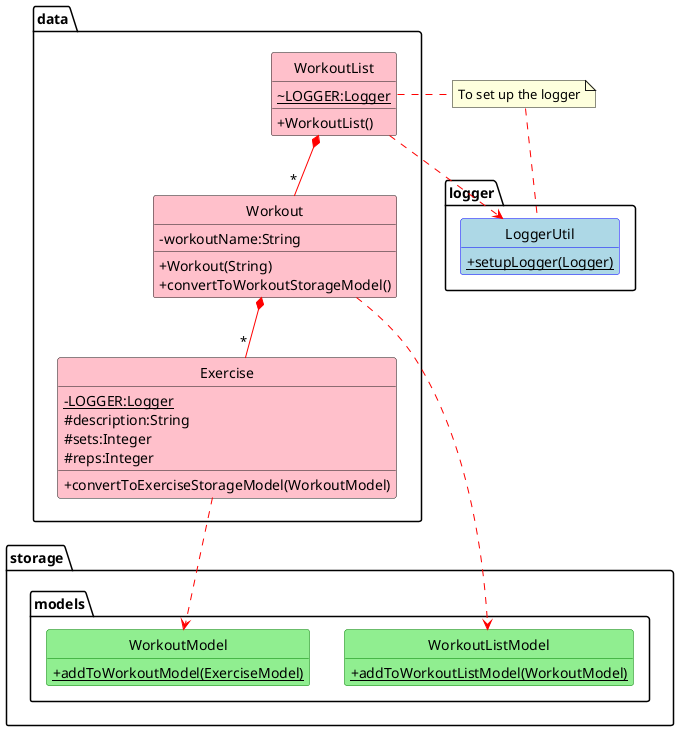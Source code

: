 @startuml
skinparam classAttributeIconSize 0
skinparam stereotypeCBackgroundColor White
hide circle
hide empty members
skinparam class {
BackgroundColor Pink
ArrowColor Red
}
package "data" {
together {
class WorkoutList {
~LOGGER:Logger {static}
+WorkoutList()
}
class Workout {
-workoutName:String
+Workout(String)
+convertToWorkoutStorageModel()
}
class Exercise {
-LOGGER:Logger {static}
#description:String
#sets:Integer
#reps:Integer
+convertToExerciseStorageModel(WorkoutModel)
}
}
}
package "logger" {
class LoggerUtil #LightBlue##Blue {
+setupLogger(Logger) {static}
}
}
package "storage.models" {
class WorkoutListModel #LightGreen##Green {
+addToWorkoutListModel(WorkoutModel) {static}
}
class WorkoutModel #LightGreen##Green {
+addToWorkoutModel(ExerciseModel) {static}
}
}
note "To set up the logger" as N1 
WorkoutList *-- "*" Workout
WorkoutList .right.> LoggerUtil
WorkoutList .right. N1
N1 .. LoggerUtil
Workout ..> WorkoutListModel
Exercise ..> WorkoutModel
Workout *-- "*" Exercise
@enduml